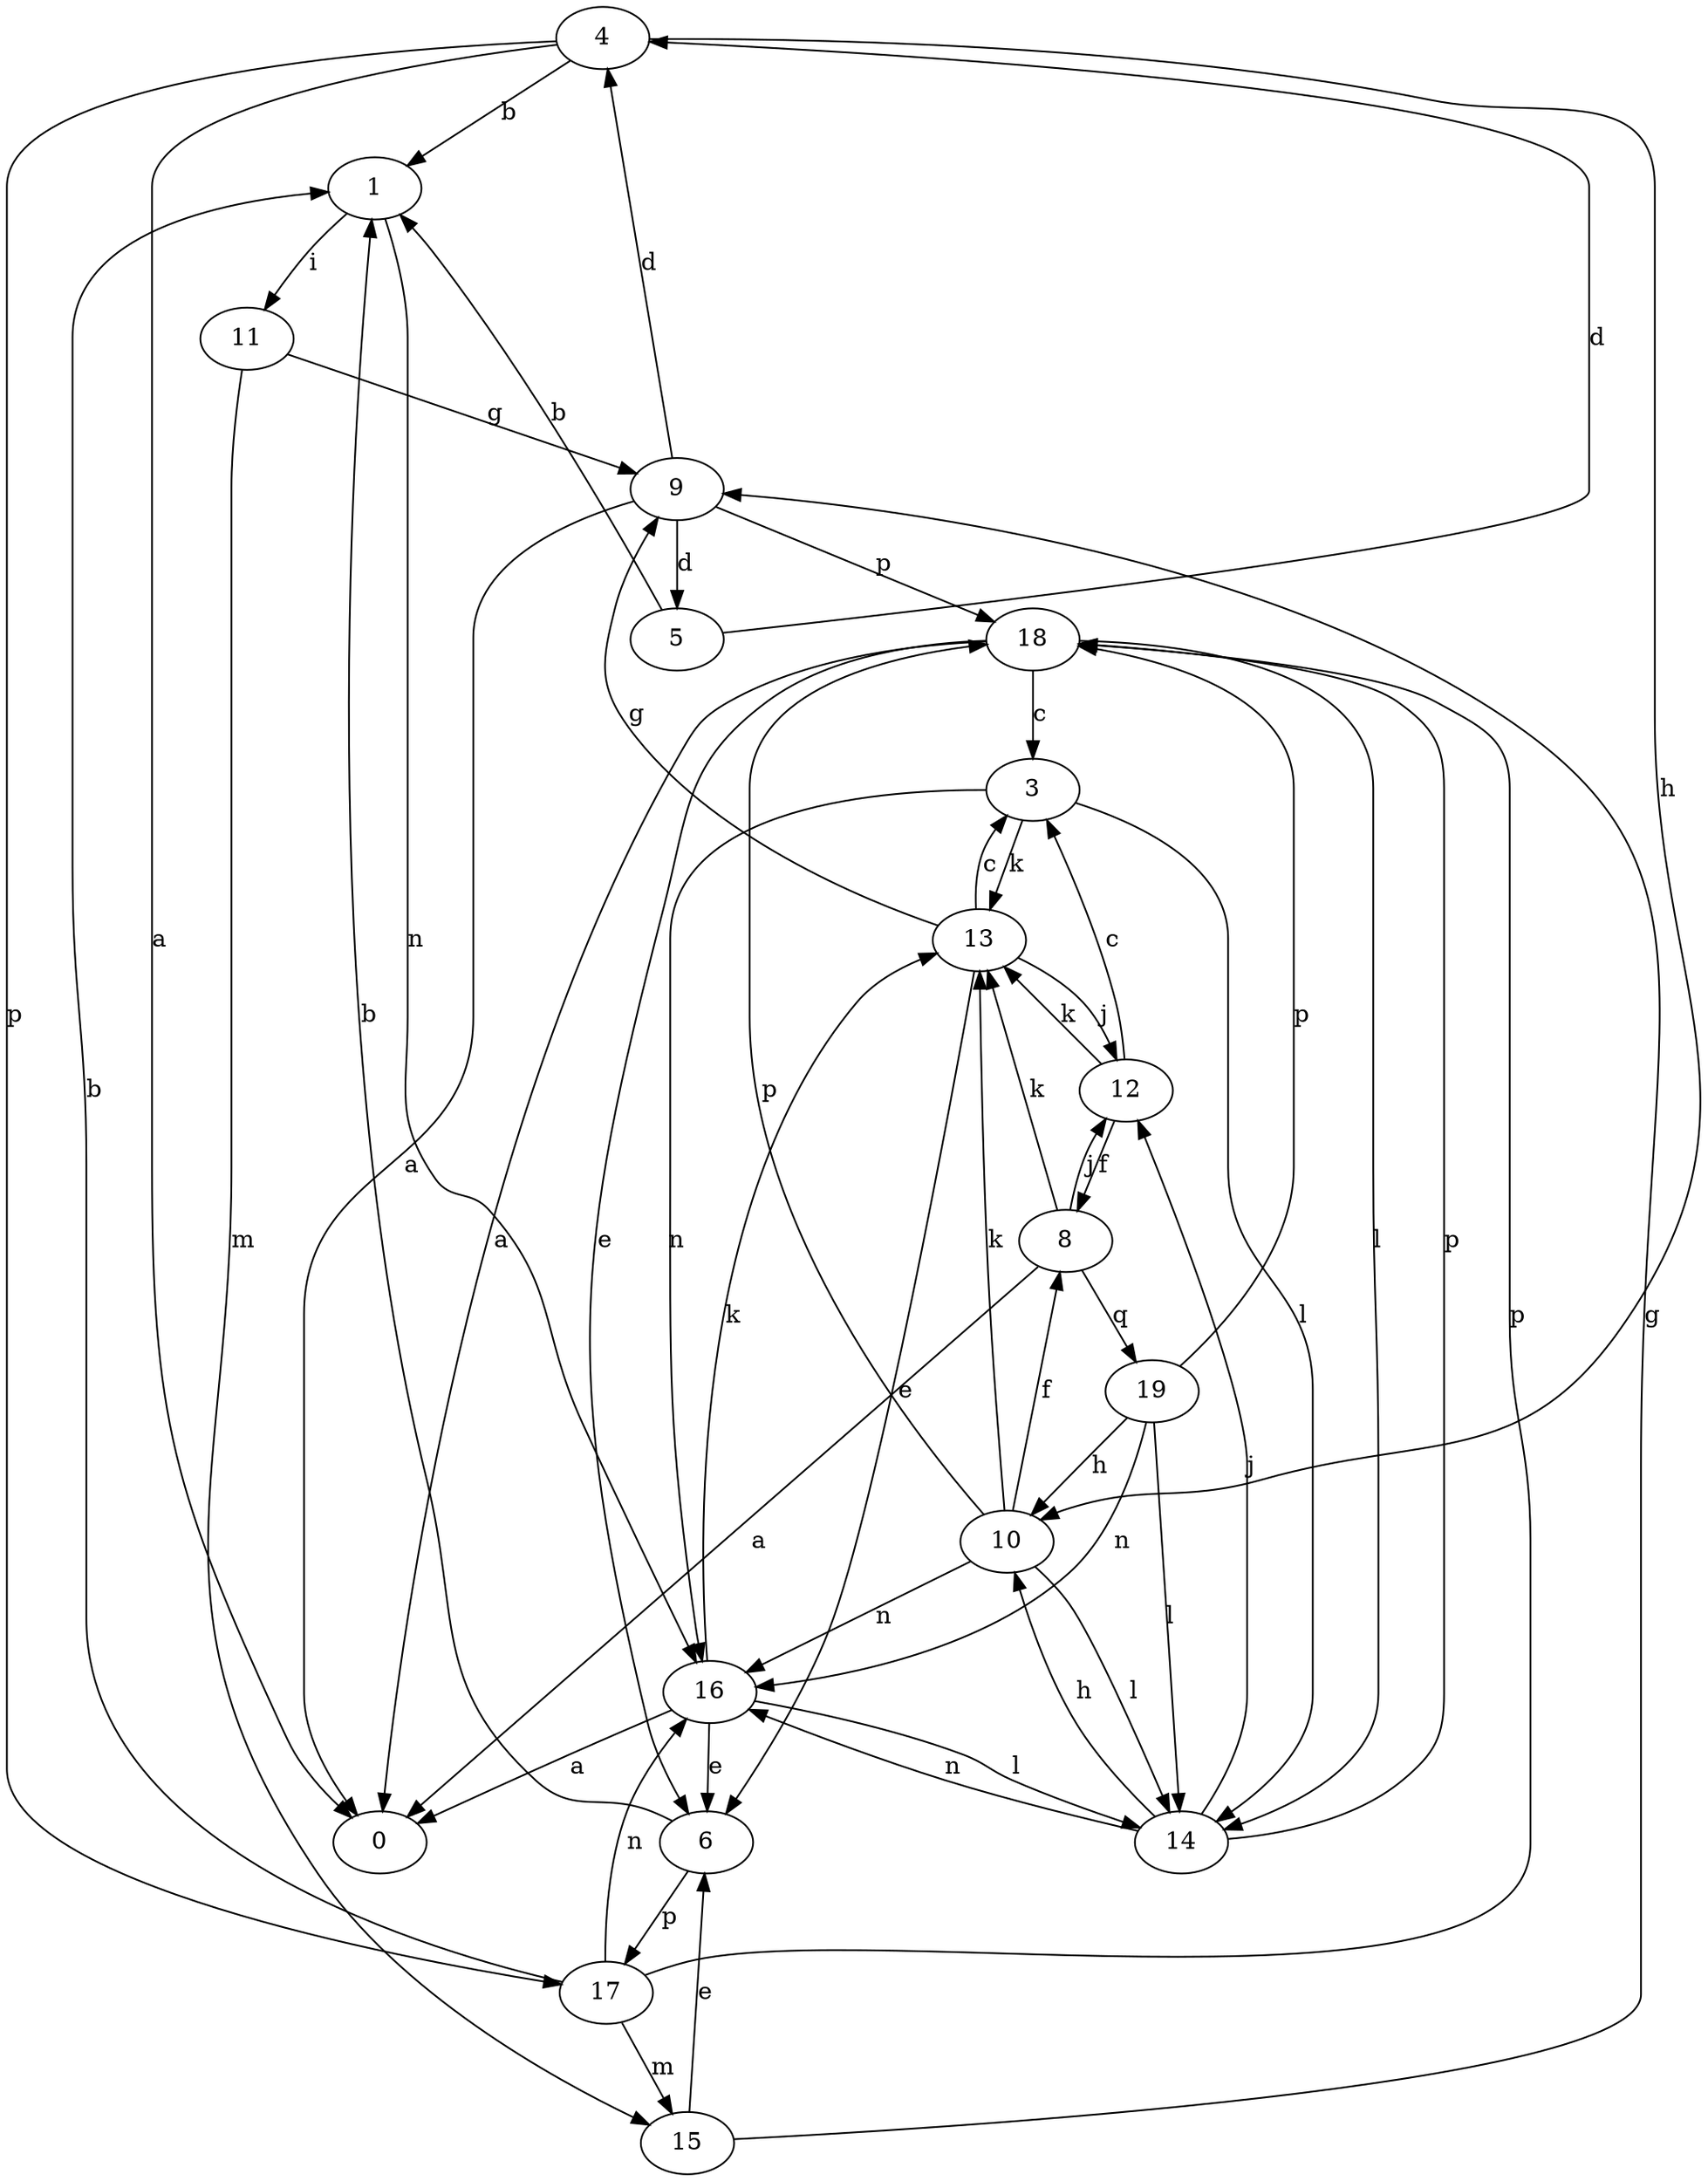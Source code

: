 strict digraph  {
0;
1;
3;
4;
5;
6;
8;
9;
10;
11;
12;
13;
14;
15;
16;
17;
18;
19;
1 -> 11  [label=i];
1 -> 16  [label=n];
3 -> 13  [label=k];
3 -> 14  [label=l];
3 -> 16  [label=n];
4 -> 0  [label=a];
4 -> 1  [label=b];
4 -> 10  [label=h];
4 -> 17  [label=p];
5 -> 1  [label=b];
5 -> 4  [label=d];
6 -> 1  [label=b];
6 -> 17  [label=p];
8 -> 0  [label=a];
8 -> 12  [label=j];
8 -> 13  [label=k];
8 -> 19  [label=q];
9 -> 0  [label=a];
9 -> 4  [label=d];
9 -> 5  [label=d];
9 -> 18  [label=p];
10 -> 8  [label=f];
10 -> 13  [label=k];
10 -> 14  [label=l];
10 -> 16  [label=n];
10 -> 18  [label=p];
11 -> 9  [label=g];
11 -> 15  [label=m];
12 -> 3  [label=c];
12 -> 8  [label=f];
12 -> 13  [label=k];
13 -> 3  [label=c];
13 -> 6  [label=e];
13 -> 9  [label=g];
13 -> 12  [label=j];
14 -> 10  [label=h];
14 -> 12  [label=j];
14 -> 16  [label=n];
14 -> 18  [label=p];
15 -> 6  [label=e];
15 -> 9  [label=g];
16 -> 0  [label=a];
16 -> 6  [label=e];
16 -> 13  [label=k];
16 -> 14  [label=l];
17 -> 1  [label=b];
17 -> 15  [label=m];
17 -> 16  [label=n];
17 -> 18  [label=p];
18 -> 0  [label=a];
18 -> 3  [label=c];
18 -> 6  [label=e];
18 -> 14  [label=l];
19 -> 10  [label=h];
19 -> 14  [label=l];
19 -> 16  [label=n];
19 -> 18  [label=p];
}
